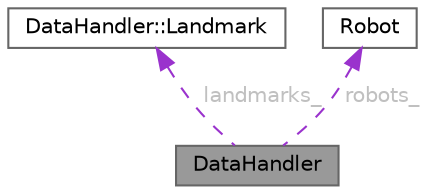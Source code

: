 digraph "DataHandler"
{
 // LATEX_PDF_SIZE
  bgcolor="transparent";
  edge [fontname=Helvetica,fontsize=10,labelfontname=Helvetica,labelfontsize=10];
  node [fontname=Helvetica,fontsize=10,shape=box,height=0.2,width=0.4];
  Node1 [id="Node000001",label="DataHandler",height=0.2,width=0.4,color="gray40", fillcolor="grey60", style="filled", fontcolor="black",tooltip="Extracts the data from the UTIAS Multi-robot Dataset."];
  Node2 -> Node1 [id="edge1_Node000001_Node000002",dir="back",color="darkorchid3",style="dashed",tooltip=" ",label=" landmarks_",fontcolor="grey" ];
  Node2 [id="Node000002",label="DataHandler::Landmark",height=0.2,width=0.4,color="gray40", fillcolor="white", style="filled",URL="$structDataHandler_1_1Landmark.html",tooltip="Data attributes for a given landmark extracted from the dataset file."];
  Node3 -> Node1 [id="edge2_Node000001_Node000003",dir="back",color="darkorchid3",style="dashed",tooltip=" ",label=" robots_",fontcolor="grey" ];
  Node3 [id="Node000003",label="Robot",height=0.2,width=0.4,color="gray40", fillcolor="white", style="filled",URL="$classRobot.html",tooltip=" "];
}
